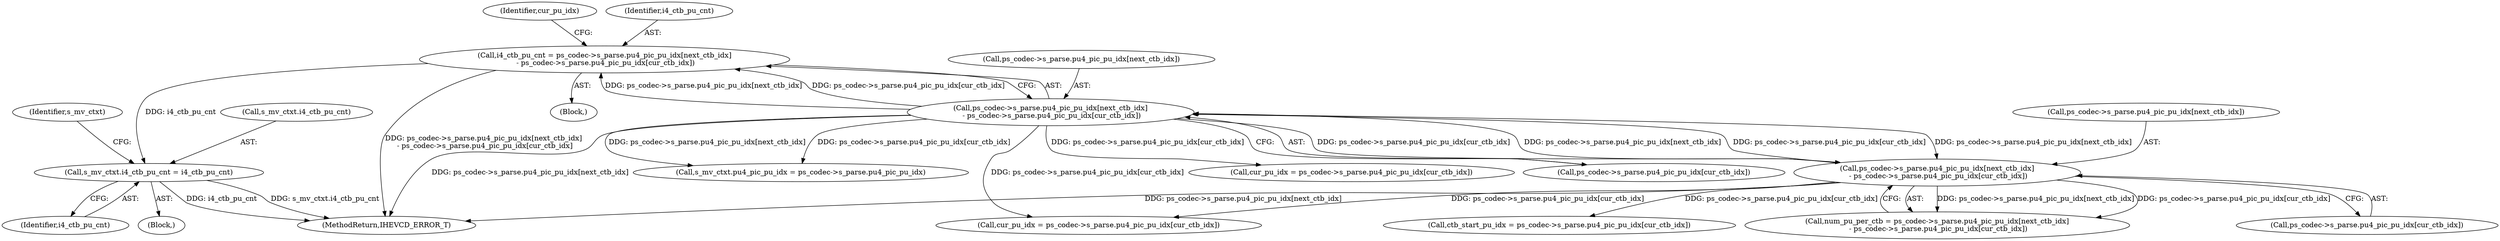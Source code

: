 digraph "0_Android_2b9fb0c2074d370a254b35e2489de2d94943578d@integer" {
"1002914" [label="(Call,i4_ctb_pu_cnt = ps_codec->s_parse.pu4_pic_pu_idx[next_ctb_idx]\n - ps_codec->s_parse.pu4_pic_pu_idx[cur_ctb_idx])"];
"1002916" [label="(Call,ps_codec->s_parse.pu4_pic_pu_idx[next_ctb_idx]\n - ps_codec->s_parse.pu4_pic_pu_idx[cur_ctb_idx])"];
"1003228" [label="(Call,ps_codec->s_parse.pu4_pic_pu_idx[next_ctb_idx]\n - ps_codec->s_parse.pu4_pic_pu_idx[cur_ctb_idx])"];
"1003051" [label="(Call,s_mv_ctxt.i4_ctb_pu_cnt = i4_ctb_pu_cnt)"];
"1002917" [label="(Call,ps_codec->s_parse.pu4_pic_pu_idx[next_ctb_idx])"];
"1003243" [label="(Call,ctb_start_pu_idx = ps_codec->s_parse.pu4_pic_pu_idx[cur_ctb_idx])"];
"1003033" [label="(Call,s_mv_ctxt.pu4_pic_pu_idx = ps_codec->s_parse.pu4_pic_pu_idx)"];
"1003236" [label="(Call,ps_codec->s_parse.pu4_pic_pu_idx[cur_ctb_idx])"];
"1003052" [label="(Call,s_mv_ctxt.i4_ctb_pu_cnt)"];
"1003055" [label="(Identifier,i4_ctb_pu_cnt)"];
"1003058" [label="(Identifier,s_mv_ctxt)"];
"1003051" [label="(Call,s_mv_ctxt.i4_ctb_pu_cnt = i4_ctb_pu_cnt)"];
"1003228" [label="(Call,ps_codec->s_parse.pu4_pic_pu_idx[next_ctb_idx]\n - ps_codec->s_parse.pu4_pic_pu_idx[cur_ctb_idx])"];
"1002932" [label="(Identifier,cur_pu_idx)"];
"1002861" [label="(Block,)"];
"1003229" [label="(Call,ps_codec->s_parse.pu4_pic_pu_idx[next_ctb_idx])"];
"1002916" [label="(Call,ps_codec->s_parse.pu4_pic_pu_idx[next_ctb_idx]\n - ps_codec->s_parse.pu4_pic_pu_idx[cur_ctb_idx])"];
"1002915" [label="(Identifier,i4_ctb_pu_cnt)"];
"1004845" [label="(MethodReturn,IHEVCD_ERROR_T)"];
"1002931" [label="(Call,cur_pu_idx = ps_codec->s_parse.pu4_pic_pu_idx[cur_ctb_idx])"];
"1002914" [label="(Call,i4_ctb_pu_cnt = ps_codec->s_parse.pu4_pic_pu_idx[next_ctb_idx]\n - ps_codec->s_parse.pu4_pic_pu_idx[cur_ctb_idx])"];
"1002924" [label="(Call,ps_codec->s_parse.pu4_pic_pu_idx[cur_ctb_idx])"];
"1003508" [label="(Call,cur_pu_idx = ps_codec->s_parse.pu4_pic_pu_idx[cur_ctb_idx])"];
"1002966" [label="(Block,)"];
"1003226" [label="(Call,num_pu_per_ctb = ps_codec->s_parse.pu4_pic_pu_idx[next_ctb_idx]\n - ps_codec->s_parse.pu4_pic_pu_idx[cur_ctb_idx])"];
"1002914" -> "1002861"  [label="AST: "];
"1002914" -> "1002916"  [label="CFG: "];
"1002915" -> "1002914"  [label="AST: "];
"1002916" -> "1002914"  [label="AST: "];
"1002932" -> "1002914"  [label="CFG: "];
"1002914" -> "1004845"  [label="DDG: ps_codec->s_parse.pu4_pic_pu_idx[next_ctb_idx]\n - ps_codec->s_parse.pu4_pic_pu_idx[cur_ctb_idx]"];
"1002916" -> "1002914"  [label="DDG: ps_codec->s_parse.pu4_pic_pu_idx[next_ctb_idx]"];
"1002916" -> "1002914"  [label="DDG: ps_codec->s_parse.pu4_pic_pu_idx[cur_ctb_idx]"];
"1002914" -> "1003051"  [label="DDG: i4_ctb_pu_cnt"];
"1002916" -> "1002924"  [label="CFG: "];
"1002917" -> "1002916"  [label="AST: "];
"1002924" -> "1002916"  [label="AST: "];
"1002916" -> "1004845"  [label="DDG: ps_codec->s_parse.pu4_pic_pu_idx[next_ctb_idx]"];
"1003228" -> "1002916"  [label="DDG: ps_codec->s_parse.pu4_pic_pu_idx[next_ctb_idx]"];
"1003228" -> "1002916"  [label="DDG: ps_codec->s_parse.pu4_pic_pu_idx[cur_ctb_idx]"];
"1002916" -> "1002931"  [label="DDG: ps_codec->s_parse.pu4_pic_pu_idx[cur_ctb_idx]"];
"1002916" -> "1003033"  [label="DDG: ps_codec->s_parse.pu4_pic_pu_idx[next_ctb_idx]"];
"1002916" -> "1003033"  [label="DDG: ps_codec->s_parse.pu4_pic_pu_idx[cur_ctb_idx]"];
"1002916" -> "1003228"  [label="DDG: ps_codec->s_parse.pu4_pic_pu_idx[next_ctb_idx]"];
"1002916" -> "1003228"  [label="DDG: ps_codec->s_parse.pu4_pic_pu_idx[cur_ctb_idx]"];
"1002916" -> "1003508"  [label="DDG: ps_codec->s_parse.pu4_pic_pu_idx[cur_ctb_idx]"];
"1003228" -> "1003226"  [label="AST: "];
"1003228" -> "1003236"  [label="CFG: "];
"1003229" -> "1003228"  [label="AST: "];
"1003236" -> "1003228"  [label="AST: "];
"1003226" -> "1003228"  [label="CFG: "];
"1003228" -> "1004845"  [label="DDG: ps_codec->s_parse.pu4_pic_pu_idx[next_ctb_idx]"];
"1003228" -> "1003226"  [label="DDG: ps_codec->s_parse.pu4_pic_pu_idx[next_ctb_idx]"];
"1003228" -> "1003226"  [label="DDG: ps_codec->s_parse.pu4_pic_pu_idx[cur_ctb_idx]"];
"1003228" -> "1003243"  [label="DDG: ps_codec->s_parse.pu4_pic_pu_idx[cur_ctb_idx]"];
"1003228" -> "1003508"  [label="DDG: ps_codec->s_parse.pu4_pic_pu_idx[cur_ctb_idx]"];
"1003051" -> "1002966"  [label="AST: "];
"1003051" -> "1003055"  [label="CFG: "];
"1003052" -> "1003051"  [label="AST: "];
"1003055" -> "1003051"  [label="AST: "];
"1003058" -> "1003051"  [label="CFG: "];
"1003051" -> "1004845"  [label="DDG: s_mv_ctxt.i4_ctb_pu_cnt"];
"1003051" -> "1004845"  [label="DDG: i4_ctb_pu_cnt"];
}
